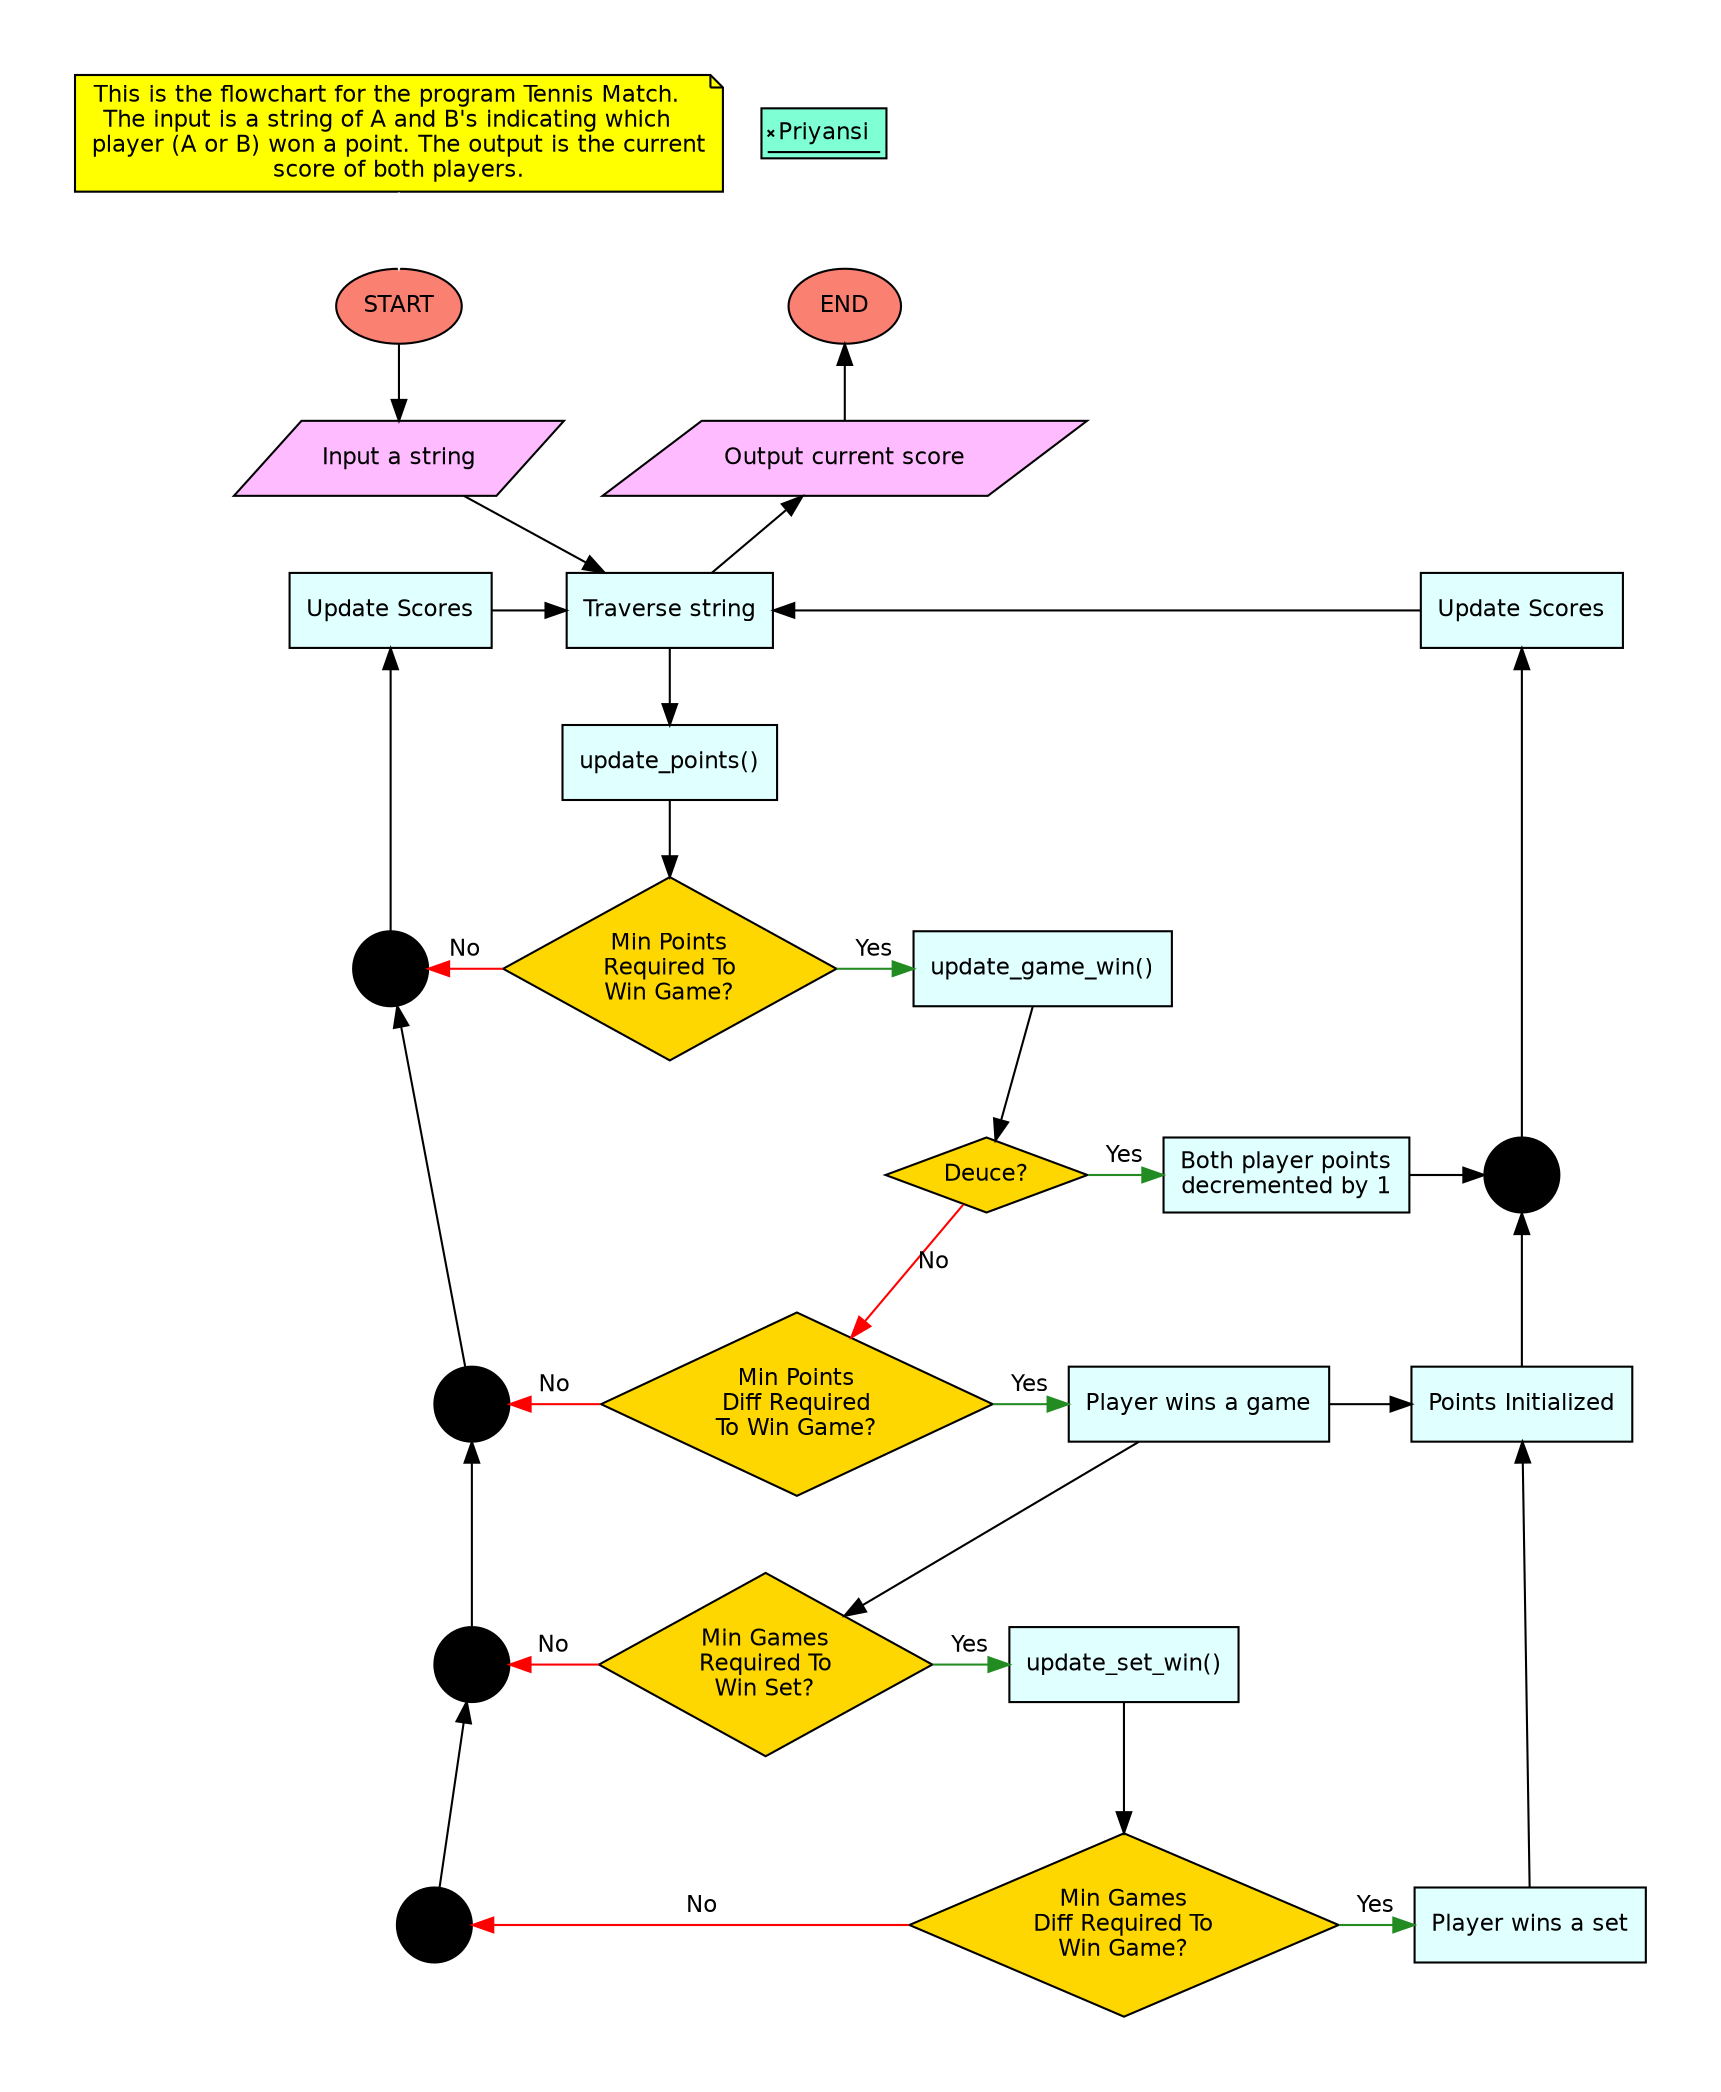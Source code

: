 digraph G {
  graph [pad="0.5"];
  node [fontname="Helvetica" fontsize=11];
  edge [fontname="Helvetica" fontsize=11];
  summary [label = "This is the flowchart for the program Tennis Match.   \nThe input is a string of A and B's indicating which   \nplayer (A or B) won a point. The output is the current\nscore of both players.",
  shape = note,
  style=filled, 
  fillcolor=yellow
  ];
  credits [label = "Priyansi", shape = signature, style=filled, fillcolor=aquamarine];
  start [label = "START", shape = ellipse, style=filled, fillcolor=salmon];
  end [label = "END", shape = ellipse, style=filled, fillcolor=salmon];
  input [label = "Input a string", shape = parallelogram, style=filled, fillcolor=plum1];
  output [label = "Output current score", shape = parallelogram, style=filled, fillcolor=plum1];
  tennis_match[label = "Traverse string", shape = rect, style=filled, fillcolor=lightcyan]
  update_points [label = "update_points()", shape = rect, style=filled, fillcolor=lightcyan];
  update_scores_right[label="Update Scores" shape=rect, style=filled, fillcolor=lightcyan];
  connecting_node_1[label="", shape=circle, style=filled, fillcolor=black];
  connecting_node_2[label="", shape=circle, style=filled, fillcolor=black];
  connecting_node_3[label="", shape=circle, style=filled, fillcolor=black];
  connecting_node_4[label="", shape=circle, style=filled, fillcolor=black];
  connecting_node_5[label="", shape=circle, style=filled, fillcolor=black];
  update_scores_left[
    label="Update Scores";
    shape=rect;
    style=filled;
    fillcolor=lightcyan
  ];
  points_min_reqd_to_win [
    label = "Min Points\nRequired To\nWin Game?";
    shape = diamond;
    style=filled;
    fillcolor=gold;
  ];
  update_game_win [
    label = "update_game_win()";
    shape = rect;
    style=filled;
    fillcolor=lightcyan
  ];
  update_set_win [
    label = "update_set_win()";
    shape = rect;
    style=filled;
    fillcolor=lightcyan
  ];
  deuce [
    label = "Deuce?";
    shape = diamond;
    style=filled;
    fillcolor=gold;
  ];
  points_minus_one [
    label = "Both player points\ndecremented by 1";
    shape = rect;
    style=filled;
    fillcolor=lightcyan
  ];
  points_min_diff_reqd_to_win [
    label = "Min Points\nDiff Required\nTo Win Game?";
    shape = diamond;
    style=filled;
    fillcolor=gold;
  ];
  game_win [
    label = "Player wins a game";
    shape = rect;
    style=filled;
    fillcolor=lightcyan
  ];
  points_initialized[
    label="Points Initialized";
    shape=rect;
    style=filled;
    fillcolor=lightcyan
    ];
  games_min_reqd_to_win_set [
    label = "Min Games\nRequired To\nWin Set?";
    shape = diamond;
    style=filled;
    fillcolor=gold;
  ];
  games_min_diff_reqd_to_win [
    label = "Min Games\nDiff Required To\nWin Game?";
    shape = diamond;
    style=filled;
    fillcolor=gold;
  ];
  set_win [
    label = "Player wins a set";
    shape = rect;
    style=filled;
    fillcolor=lightcyan
  ];
  summary->start[color=white]
  start->input
  output->end
  input -> tennis_match
  tennis_match->output
  update_scores_left->tennis_match
  tennis_match-> update_points
  update_points->points_min_reqd_to_win
  points_min_reqd_to_win->update_game_win [ label = "Yes",color=forestgreen]
  connecting_node_1->points_min_reqd_to_win[label="No",dir=back,color=red]
  update_game_win->deuce
  deuce->points_minus_one[label="Yes",color=forestgreen]
  points_minus_one->connecting_node_5
  deuce->points_min_diff_reqd_to_win[label="No",color=red]
  points_min_diff_reqd_to_win->game_win[label="Yes",color=forestgreen]
  connecting_node_2->points_min_diff_reqd_to_win[label="No" dir=back,color=red]
  connecting_node_1->update_scores_left
  game_win->points_initialized
  points_initialized->connecting_node_5
  game_win->games_min_reqd_to_win_set
  games_min_reqd_to_win_set->update_set_win[label="Yes",color=forestgreen]
  connecting_node_3->games_min_reqd_to_win_set[label="No", dir=back,color=red]
  update_set_win->games_min_diff_reqd_to_win
  games_min_diff_reqd_to_win->set_win[label="Yes",color=forestgreen]
  set_win->points_initialized
  connecting_node_4->games_min_diff_reqd_to_win[label="                         No                      ", dir=back,color=red]
  connecting_node_3->connecting_node_2
  connecting_node_4->connecting_node_3
  connecting_node_2->connecting_node_1
  connecting_node_5->update_scores_right
  tennis_match->update_scores_right[label="                                                                              ",dir=back]
  {
    rank=same;
    start;end
  }
  {
    rank=same;
    input;output
  }
  {
    rank=same;
    tennis_match;update_scores_left;update_scores_right
  }
  {
    rank=same;
    points_min_reqd_to_win;update_game_win;connecting_node_1
  }
  {
    rank=same;
    deuce;points_minus_one;connecting_node_5
  }
  {
    rank=same;
    game_win;points_initialized;points_min_diff_reqd_to_win;connecting_node_2
  }
  {
    rank=same;
    connecting_node_3;games_min_reqd_to_win_set;update_set_win
  }
  {
    rank=same;
    games_min_diff_reqd_to_win;set_win;connecting_node_4
  }
}
